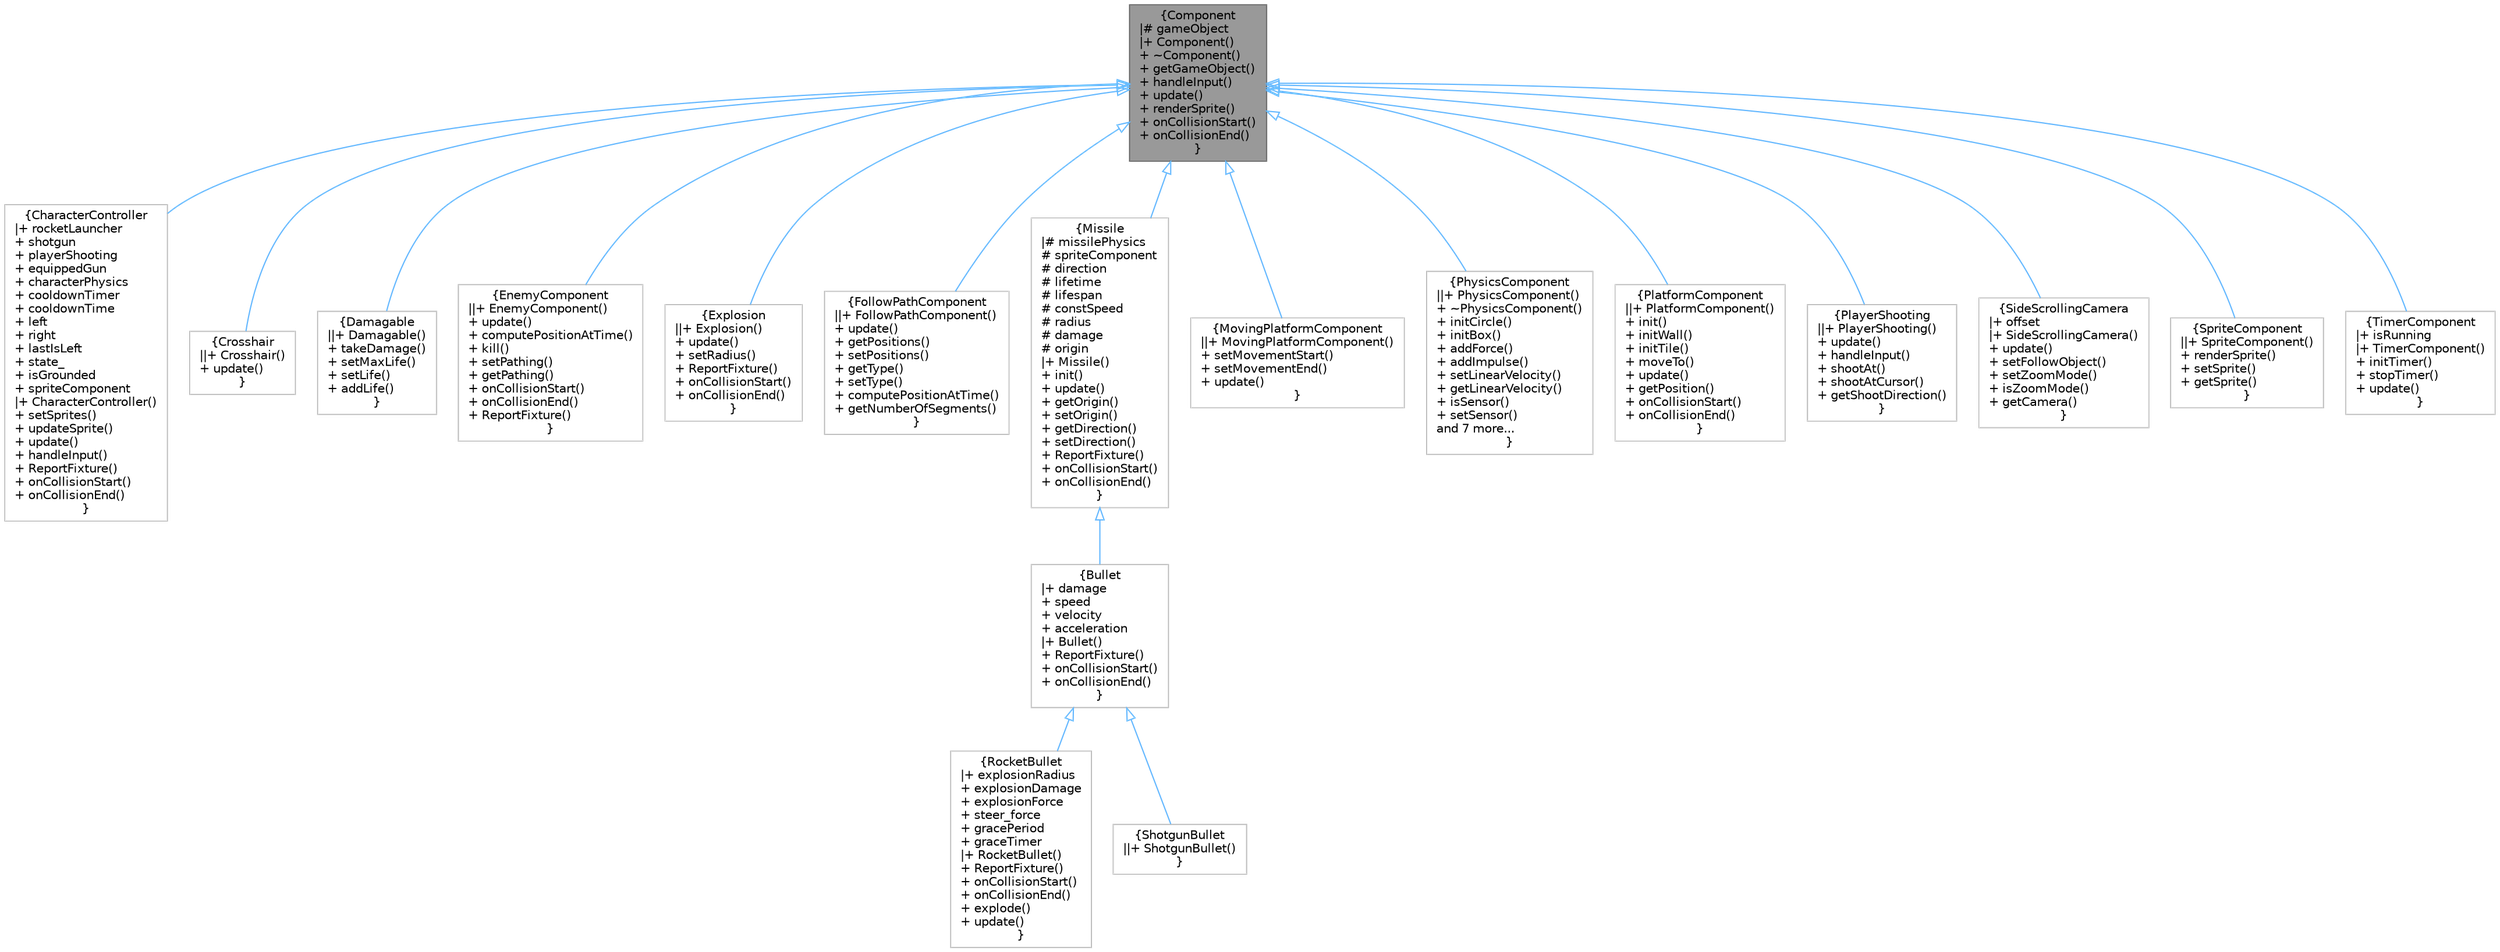 digraph "Component"
{
 // LATEX_PDF_SIZE
  bgcolor="transparent";
  edge [fontname=Helvetica,fontsize=10,labelfontname=Helvetica,labelfontsize=10];
  node [fontname=Helvetica,fontsize=10,shape=box,height=0.2,width=0.4];
  Node1 [label="{Component\n|# gameObject\l|+ Component()\l+ ~Component()\l+ getGameObject()\l+ handleInput()\l+ update()\l+ renderSprite()\l+ onCollisionStart()\l+ onCollisionEnd()\l}",height=0.2,width=0.4,color="gray40", fillcolor="grey60", style="filled", fontcolor="black",tooltip=" "];
  Node1 -> Node2 [dir="back",color="steelblue1",style="solid",arrowtail="onormal"];
  Node2 [label="{CharacterController\n|+ rocketLauncher\l+ shotgun\l+ playerShooting\l+ equippedGun\l+ characterPhysics\l+ cooldownTimer\l+ cooldownTime\l+ left\l+ right\l+ lastIsLeft\l+ state_\l+ isGrounded\l+ spriteComponent\l|+ CharacterController()\l+ setSprites()\l+ updateSprite()\l+ update()\l+ handleInput()\l+ ReportFixture()\l+ onCollisionStart()\l+ onCollisionEnd()\l}",height=0.2,width=0.4,color="grey75", fillcolor="white", style="filled",URL="$classCharacterController.html",tooltip=" "];
  Node1 -> Node3 [dir="back",color="steelblue1",style="solid",arrowtail="onormal"];
  Node3 [label="{Crosshair\n||+ Crosshair()\l+ update()\l}",height=0.2,width=0.4,color="grey75", fillcolor="white", style="filled",URL="$classCrosshair.html",tooltip=" "];
  Node1 -> Node4 [dir="back",color="steelblue1",style="solid",arrowtail="onormal"];
  Node4 [label="{Damagable\n||+ Damagable()\l+ takeDamage()\l+ setMaxLife()\l+ setLife()\l+ addLife()\l}",height=0.2,width=0.4,color="grey75", fillcolor="white", style="filled",URL="$classDamagable.html",tooltip=" "];
  Node1 -> Node5 [dir="back",color="steelblue1",style="solid",arrowtail="onormal"];
  Node5 [label="{EnemyComponent\n||+ EnemyComponent()\l+ update()\l+ computePositionAtTime()\l+ kill()\l+ setPathing()\l+ getPathing()\l+ onCollisionStart()\l+ onCollisionEnd()\l+ ReportFixture()\l}",height=0.2,width=0.4,color="grey75", fillcolor="white", style="filled",URL="$classEnemyComponent.html",tooltip=" "];
  Node1 -> Node6 [dir="back",color="steelblue1",style="solid",arrowtail="onormal"];
  Node6 [label="{Explosion\n||+ Explosion()\l+ update()\l+ setRadius()\l+ ReportFixture()\l+ onCollisionStart()\l+ onCollisionEnd()\l}",height=0.2,width=0.4,color="grey75", fillcolor="white", style="filled",URL="$classExplosion.html",tooltip=" "];
  Node1 -> Node7 [dir="back",color="steelblue1",style="solid",arrowtail="onormal"];
  Node7 [label="{FollowPathComponent\n||+ FollowPathComponent()\l+ update()\l+ getPositions()\l+ setPositions()\l+ getType()\l+ setType()\l+ computePositionAtTime()\l+ getNumberOfSegments()\l}",height=0.2,width=0.4,color="grey75", fillcolor="white", style="filled",URL="$classFollowPathComponent.html",tooltip=" "];
  Node1 -> Node8 [dir="back",color="steelblue1",style="solid",arrowtail="onormal"];
  Node8 [label="{Missile\n|# missilePhysics\l# spriteComponent\l# direction\l# lifetime\l# lifespan\l# constSpeed\l# radius\l# damage\l# origin\l|+ Missile()\l+ init()\l+ update()\l+ getOrigin()\l+ setOrigin()\l+ getDirection()\l+ setDirection()\l+ ReportFixture()\l+ onCollisionStart()\l+ onCollisionEnd()\l}",height=0.2,width=0.4,color="grey75", fillcolor="white", style="filled",URL="$classMissile.html",tooltip=" "];
  Node8 -> Node9 [dir="back",color="steelblue1",style="solid",arrowtail="onormal"];
  Node9 [label="{Bullet\n|+ damage\l+ speed\l+ velocity\l+ acceleration\l|+ Bullet()\l+ ReportFixture()\l+ onCollisionStart()\l+ onCollisionEnd()\l}",height=0.2,width=0.4,color="grey75", fillcolor="white", style="filled",URL="$classBullet.html",tooltip=" "];
  Node9 -> Node10 [dir="back",color="steelblue1",style="solid",arrowtail="onormal"];
  Node10 [label="{RocketBullet\n|+ explosionRadius\l+ explosionDamage\l+ explosionForce\l+ steer_force\l+ gracePeriod\l+ graceTimer\l|+ RocketBullet()\l+ ReportFixture()\l+ onCollisionStart()\l+ onCollisionEnd()\l+ explode()\l+ update()\l}",height=0.2,width=0.4,color="grey75", fillcolor="white", style="filled",URL="$classRocketBullet.html",tooltip=" "];
  Node9 -> Node11 [dir="back",color="steelblue1",style="solid",arrowtail="onormal"];
  Node11 [label="{ShotgunBullet\n||+ ShotgunBullet()\l}",height=0.2,width=0.4,color="grey75", fillcolor="white", style="filled",URL="$classShotgunBullet.html",tooltip=" "];
  Node1 -> Node12 [dir="back",color="steelblue1",style="solid",arrowtail="onormal"];
  Node12 [label="{MovingPlatformComponent\n||+ MovingPlatformComponent()\l+ setMovementStart()\l+ setMovementEnd()\l+ update()\l}",height=0.2,width=0.4,color="grey75", fillcolor="white", style="filled",URL="$classMovingPlatformComponent.html",tooltip=" "];
  Node1 -> Node13 [dir="back",color="steelblue1",style="solid",arrowtail="onormal"];
  Node13 [label="{PhysicsComponent\n||+ PhysicsComponent()\l+ ~PhysicsComponent()\l+ initCircle()\l+ initBox()\l+ addForce()\l+ addImpulse()\l+ setLinearVelocity()\l+ getLinearVelocity()\l+ isSensor()\l+ setSensor()\land 7 more...\l}",height=0.2,width=0.4,color="grey75", fillcolor="white", style="filled",URL="$classPhysicsComponent.html",tooltip=" "];
  Node1 -> Node14 [dir="back",color="steelblue1",style="solid",arrowtail="onormal"];
  Node14 [label="{PlatformComponent\n||+ PlatformComponent()\l+ init()\l+ initWall()\l+ initTile()\l+ moveTo()\l+ update()\l+ getPosition()\l+ onCollisionStart()\l+ onCollisionEnd()\l}",height=0.2,width=0.4,color="grey75", fillcolor="white", style="filled",URL="$classPlatformComponent.html",tooltip=" "];
  Node1 -> Node15 [dir="back",color="steelblue1",style="solid",arrowtail="onormal"];
  Node15 [label="{PlayerShooting\n||+ PlayerShooting()\l+ update()\l+ handleInput()\l+ shootAt()\l+ shootAtCursor()\l+ getShootDirection()\l}",height=0.2,width=0.4,color="grey75", fillcolor="white", style="filled",URL="$classPlayerShooting.html",tooltip=" "];
  Node1 -> Node16 [dir="back",color="steelblue1",style="solid",arrowtail="onormal"];
  Node16 [label="{SideScrollingCamera\n|+ offset\l|+ SideScrollingCamera()\l+ update()\l+ setFollowObject()\l+ setZoomMode()\l+ isZoomMode()\l+ getCamera()\l}",height=0.2,width=0.4,color="grey75", fillcolor="white", style="filled",URL="$classSideScrollingCamera.html",tooltip=" "];
  Node1 -> Node17 [dir="back",color="steelblue1",style="solid",arrowtail="onormal"];
  Node17 [label="{SpriteComponent\n||+ SpriteComponent()\l+ renderSprite()\l+ setSprite()\l+ getSprite()\l}",height=0.2,width=0.4,color="grey75", fillcolor="white", style="filled",URL="$classSpriteComponent.html",tooltip=" "];
  Node1 -> Node18 [dir="back",color="steelblue1",style="solid",arrowtail="onormal"];
  Node18 [label="{TimerComponent\n|+ isRunning\l|+ TimerComponent()\l+ initTimer()\l+ stopTimer()\l+ update()\l}",height=0.2,width=0.4,color="grey75", fillcolor="white", style="filled",URL="$classTimerComponent.html",tooltip=" "];
}
